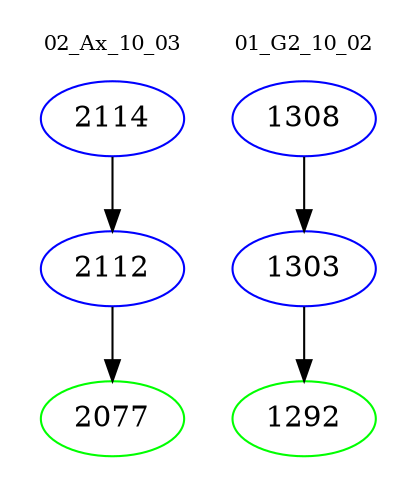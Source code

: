 digraph{
subgraph cluster_0 {
color = white
label = "02_Ax_10_03";
fontsize=10;
T0_2114 [label="2114", color="blue"]
T0_2114 -> T0_2112 [color="black"]
T0_2112 [label="2112", color="blue"]
T0_2112 -> T0_2077 [color="black"]
T0_2077 [label="2077", color="green"]
}
subgraph cluster_1 {
color = white
label = "01_G2_10_02";
fontsize=10;
T1_1308 [label="1308", color="blue"]
T1_1308 -> T1_1303 [color="black"]
T1_1303 [label="1303", color="blue"]
T1_1303 -> T1_1292 [color="black"]
T1_1292 [label="1292", color="green"]
}
}
